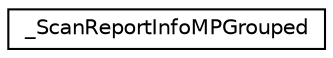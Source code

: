 digraph "Graphical Class Hierarchy"
{
  edge [fontname="Helvetica",fontsize="10",labelfontname="Helvetica",labelfontsize="10"];
  node [fontname="Helvetica",fontsize="10",shape=record];
  rankdir="LR";
  Node1 [label="_ScanReportInfoMPGrouped",height=0.2,width=0.4,color="black", fillcolor="white", style="filled",URL="$struct___scan_report_info_m_p_grouped.html"];
}
